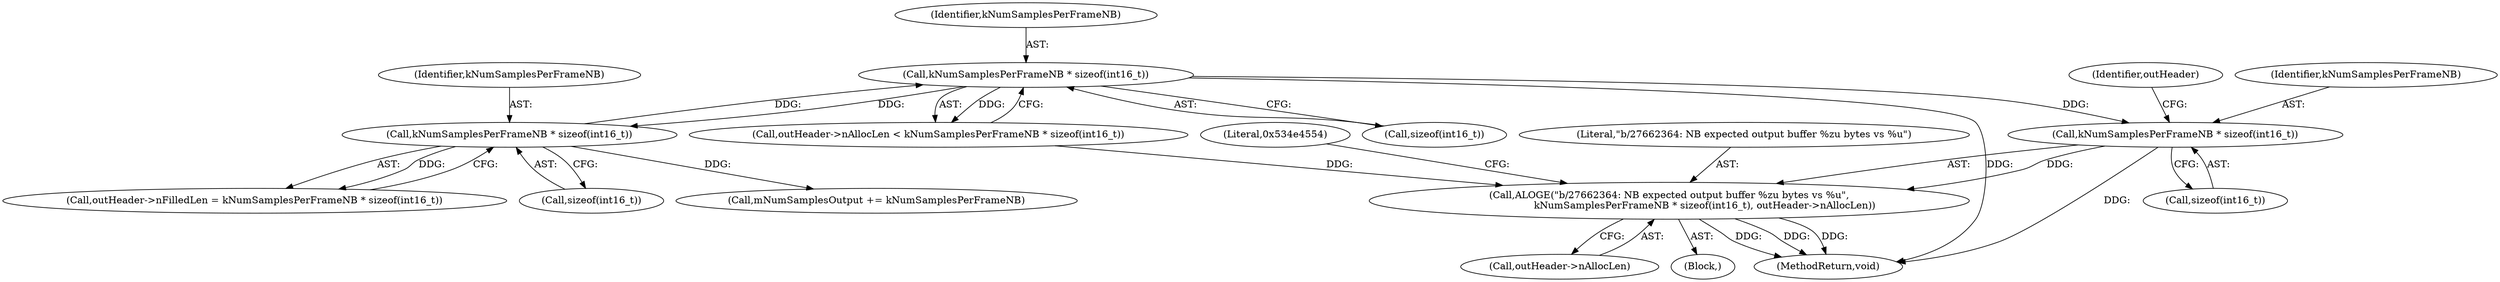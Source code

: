 digraph "0_Android_65756b4082cd79a2d99b2ccb5b392291fd53703f@API" {
"1000250" [label="(Call,kNumSamplesPerFrameNB * sizeof(int16_t))"];
"1000243" [label="(Call,kNumSamplesPerFrameNB * sizeof(int16_t))"];
"1000570" [label="(Call,kNumSamplesPerFrameNB * sizeof(int16_t))"];
"1000248" [label="(Call,ALOGE(\"b/27662364: NB expected output buffer %zu bytes vs %u\",\n                       kNumSamplesPerFrameNB * sizeof(int16_t), outHeader->nAllocLen))"];
"1000258" [label="(Literal,0x534e4554)"];
"1000251" [label="(Identifier,kNumSamplesPerFrameNB)"];
"1000250" [label="(Call,kNumSamplesPerFrameNB * sizeof(int16_t))"];
"1000570" [label="(Call,kNumSamplesPerFrameNB * sizeof(int16_t))"];
"1000248" [label="(Call,ALOGE(\"b/27662364: NB expected output buffer %zu bytes vs %u\",\n                       kNumSamplesPerFrameNB * sizeof(int16_t), outHeader->nAllocLen))"];
"1000252" [label="(Call,sizeof(int16_t))"];
"1000571" [label="(Identifier,kNumSamplesPerFrameNB)"];
"1000575" [label="(Call,mNumSamplesOutput += kNumSamplesPerFrameNB)"];
"1000243" [label="(Call,kNumSamplesPerFrameNB * sizeof(int16_t))"];
"1000631" [label="(MethodReturn,void)"];
"1000255" [label="(Identifier,outHeader)"];
"1000245" [label="(Call,sizeof(int16_t))"];
"1000572" [label="(Call,sizeof(int16_t))"];
"1000254" [label="(Call,outHeader->nAllocLen)"];
"1000239" [label="(Call,outHeader->nAllocLen < kNumSamplesPerFrameNB * sizeof(int16_t))"];
"1000249" [label="(Literal,\"b/27662364: NB expected output buffer %zu bytes vs %u\")"];
"1000247" [label="(Block,)"];
"1000244" [label="(Identifier,kNumSamplesPerFrameNB)"];
"1000566" [label="(Call,outHeader->nFilledLen = kNumSamplesPerFrameNB * sizeof(int16_t))"];
"1000250" -> "1000248"  [label="AST: "];
"1000250" -> "1000252"  [label="CFG: "];
"1000251" -> "1000250"  [label="AST: "];
"1000252" -> "1000250"  [label="AST: "];
"1000255" -> "1000250"  [label="CFG: "];
"1000250" -> "1000631"  [label="DDG: "];
"1000250" -> "1000248"  [label="DDG: "];
"1000243" -> "1000250"  [label="DDG: "];
"1000243" -> "1000239"  [label="AST: "];
"1000243" -> "1000245"  [label="CFG: "];
"1000244" -> "1000243"  [label="AST: "];
"1000245" -> "1000243"  [label="AST: "];
"1000239" -> "1000243"  [label="CFG: "];
"1000243" -> "1000631"  [label="DDG: "];
"1000243" -> "1000239"  [label="DDG: "];
"1000570" -> "1000243"  [label="DDG: "];
"1000243" -> "1000570"  [label="DDG: "];
"1000570" -> "1000566"  [label="AST: "];
"1000570" -> "1000572"  [label="CFG: "];
"1000571" -> "1000570"  [label="AST: "];
"1000572" -> "1000570"  [label="AST: "];
"1000566" -> "1000570"  [label="CFG: "];
"1000570" -> "1000566"  [label="DDG: "];
"1000570" -> "1000575"  [label="DDG: "];
"1000248" -> "1000247"  [label="AST: "];
"1000248" -> "1000254"  [label="CFG: "];
"1000249" -> "1000248"  [label="AST: "];
"1000254" -> "1000248"  [label="AST: "];
"1000258" -> "1000248"  [label="CFG: "];
"1000248" -> "1000631"  [label="DDG: "];
"1000248" -> "1000631"  [label="DDG: "];
"1000248" -> "1000631"  [label="DDG: "];
"1000239" -> "1000248"  [label="DDG: "];
}

